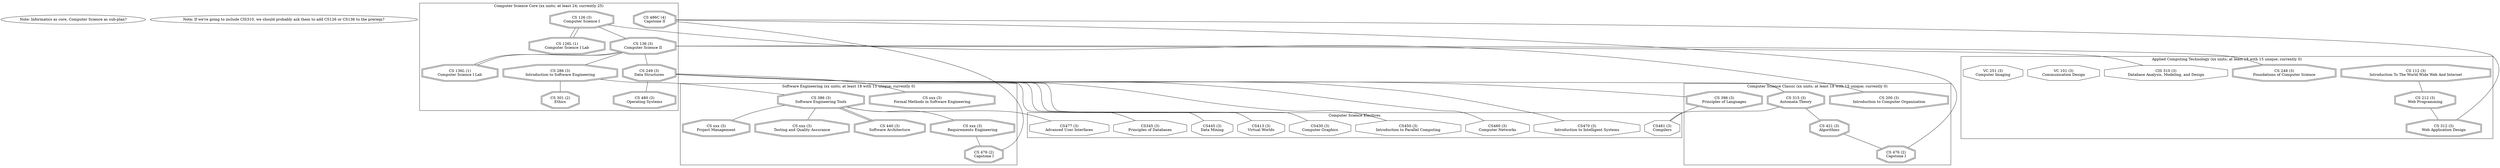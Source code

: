 // ** Description: A dot specification of the NAU CS curriculum
// ** Author: John Georgas
// ** Version: 0

graph informatics_graph {
	//compound=true;

	//node [shape=diamond label="Entry into NAU"] ENTRY
	//ENTRY -> INT //[lhead=cluster_pre, arrowhead="normal"]

	node [label = "Note: Informatics as core, Computer Science as sub-plan?"] n1;
	node [label = "Note: If we're going to include CIS310, we should probably ask them to add CS126 or CS136 to the prereqs?"] n2;

	subgraph cluster_core {
		label = "Computer Science Core (xx units; at least 24; currently 25)";

		node [shape=doubleoctagon, label="CS 126 (3)\nComputer Science I"] CS126;
		node [shape=doubleoctagon, label="CS 126L (1)\nComputer Science I Lab"] CS126L;
		node [shape=doubleoctagon, label="CS 136 (3)\nComputer Science II"] CS136;
		node [shape=doubleoctagon, label="CS 136L (1)\nComputer Science I Lab"] CS136L;
		node [shape=doubleoctagon, label="CS 286 (3)\nIntroduction to Software Engineering"] CS286;
		node [shape=doubleoctagon, label="CS 249 (3)\nData Structures"] CS249;
		node [shape=doubleoctagon, label="CS 301 (2)\nEthics"] CS301;
		node [shape=doubleoctagon, label="CS 480 (3)\nOperating Systems"] CS480;

		//node [shape=parallelogram, label="Senior year (xx units completed)"] senior;
		node [shape=doubleoctagon, label="CS 486C (4)\nCapstone II"] CS486C;
	}

	subgraph cluster_cs_classic {
		label = "Computer Science Classic (xx units; at least 18 with 15 unique; currently 0)";

		node [shape=doubleoctagon, label="CS 200 (3)\nIntroduction to Computer Organization"] CS200;
		node [shape=doubleoctagon, label="CS 315 (3)\nAutomata Theory"] CS315;
		node [shape=doubleoctagon, label="CS 396 (3)\nPrinciples of Languages"] CS396;
		node [shape=doubleoctagon, label="CS 421 (3)\nAlgorithms"] CS421;

		// Common
		node [shape=doubleoctagon, label="CS 476 (2)\nCapstone I"] CS476;
	}

	subgraph cluster_se {
		label = "Software Engineering (xx units; at least 18 with 15 unique; currently 0)";

		node [shape=doubleoctagon, label="CS 386 (3)\nSoftware Engineering Tools"] CS386;
		//node [shape=doubleoctagon, label="CS 477 (3)\nUser Interfaces"] CS477;

		node [shape=doubleoctagon, label="CS 440 (3)\nSoftware Architecture"] CS440;
		node [shape=doubleoctagon, label="CS xxx (3)\nRequirements Engineering"] CSxxx_reqs;
		node [shape=doubleoctagon, label="CS xxx (3)\nProject Management"] CSxxx_projmgmt;
		node [shape=doubleoctagon, label="CS xxx (3)\nTesting and Quality Assurance"] CSxxx_test;
		node [shape=doubleoctagon, label="CS xxx (3)\nFormal Methods in Software Engineering"] CSxxxx_form;

		// Common
		node [shape=doubleoctagon, label="CS 476 (2)\nCapstone I"] CS476se;
	}

	subgraph cluster_act {
		label = "Applied Computing Technology (xx units; at least 18 with 15 unique; currently 0)";

		node [shape=doubleoctagon, label="CS 112 (3)\nIntroduction To The World Wide Web And Internet"] CS112;
		node [shape=doubleoctagon, label="CS 212 (3)\nWeb Programming"] CS212;
		node [shape=doubleoctagon, label="CS 312 (3)\nWeb Application Design"] CS312;
		node [shape=doubleoctagon, label="CS 248 (3)\nFoundations of Computer Science"] CS248;
		node [shape=octagon, label="CIS 310 (3)\nDatabase Analysis, Modeling, and Design"] CIS310;
		node [shape=octagon, label="VC 101 (3)\nCommunication Design"] VC101;
		node [shape=octagon, label="VC 251 (3)\nComputer Imaging"] VC251;
	}

	subgraph cluster_cselectives {
			label = "Computer Science Electives"

			node [shape=octagon, label="CS345 (3)\nPrinciples of Databases"] CS345
			node [shape=octagon, label="CS413 (3)\nVirtual Worlds"] CS413
			node [shape=octagon, label="CS430 (3)\nComputer Graphics"] CS430
			node [shape=octagon, label="CS440 (3)\nSoftware Architecture"] CS440
			node [shape=octagon, label="CS445 (3)\nData Mining"] CS445
			node [shape=octagon, label="CS450 (3)\nIntroduction to Parallel Computing"] CS450
			node [shape=octagon, label="CS460 (3)\nComputer Networks"] CS460
			node [shape=octagon, label="CS470 (3)\nIntroduction to Intelligent Systems"] CS470
			node [shape=octagon, label="CS477 (3)\nAdvanced User Interfaces"] CS477
			node [shape=octagon, label="CS481 (3)\nCompilers"] CS481
		}

	// **
	// ** CORE EDGES
	// **
	CS126L -- CS126 [arrowhead="odot"];
	CS126 -- CS126L [arrowhead="odot"];
	CS136L -- CS136 [arrowhead="odot"];
	CS136 -- CS136L [arrowhead="odot"];
	CS126 -- CS136 [arrowhead="normal"];
	CS136 -- CS286 [arrowhead="normal"];
	CS136 -- CS249 [arrowhead="normal"];
	CS286 -- CS301 [arrowhead="normal"];
	CS249 -- CS480 [arrowhead="normal"];
	//senior -- CS486C [arrowhead="normal"];

	// **
	// ** SE EDGES
	// **
	CS286 -- CS386 [arrowhead="normal"];
	CS386 -- CS440 [arrowhead="normal"];
	CS386 -- CSxxx_reqs [arrowhead="normal"];
	CS386 -- CSxxx_test [arrowhead="normal"];
	CS386 -- CSxxx_projmgmt [arrowhead="normal"];
	CS249 -- CSxxxx_form [arrowhead="normal"];
	CSxxx_reqs -- CS476se [arrowhead="normal"];
	CS476se -- CS486C [arrowhead="normal"];

	// **
	// ** CSC EDGES
	// **
	CS126 -- CS200 [arrowhead="normal"];
	CS249 -- CS315 [arrowhead="normal"];
	CS315 -- CS421 [arrowhead="normal"];
	CS249 -- CS396 [arrowhead="normal"];
	CS421 -- CS476 [arrowhead="normal"];
	CS476 -- CS486C [arrowhead="normal"];

	// **
	// ** ACT EDGES
	// **
	CS112 -- CS212 [arrowhead="normal"];
	CS212 -- CS312 [arrowhead="normal"];	
	CS136 -- CS248 [arrowhead="normal"];
	CS136 -- CIS310 [arrowhead="normal"];
	CS312 -- CS486C [arrowhead="normal"];
	//CS480 -- CS476 [arrowhead="normal"];
	//CS286 -- CS476 [arrowhead="normal"];
	//CS476 -- CS486C [arrowhead="normal"];

	// **
	// ** ELECTIVES EDGES
	// **
	CS249 -- CS345 [arrowhead="normal"]
	CS249 -- CS413 [arrowhead="normal"]
	CS249 -- CS430 [arrowhead="normal"]
	CS386 -- CS440 [arrowhead="normal"]
	CS249 -- CS445 [arrowhead="normal"]
	CS249 -- CS450 [arrowhead="normal"]
	CS249 -- CS460 [arrowhead="normal"]
	CS249 -- CS470 [arrowhead="normal"]
	CS386 -- CS477 [arrowhead="normal"]
	CS315 -- CS481 [arrowhead="normal"]
	CS396 -- CS481 [arrowhead="normal"]

}